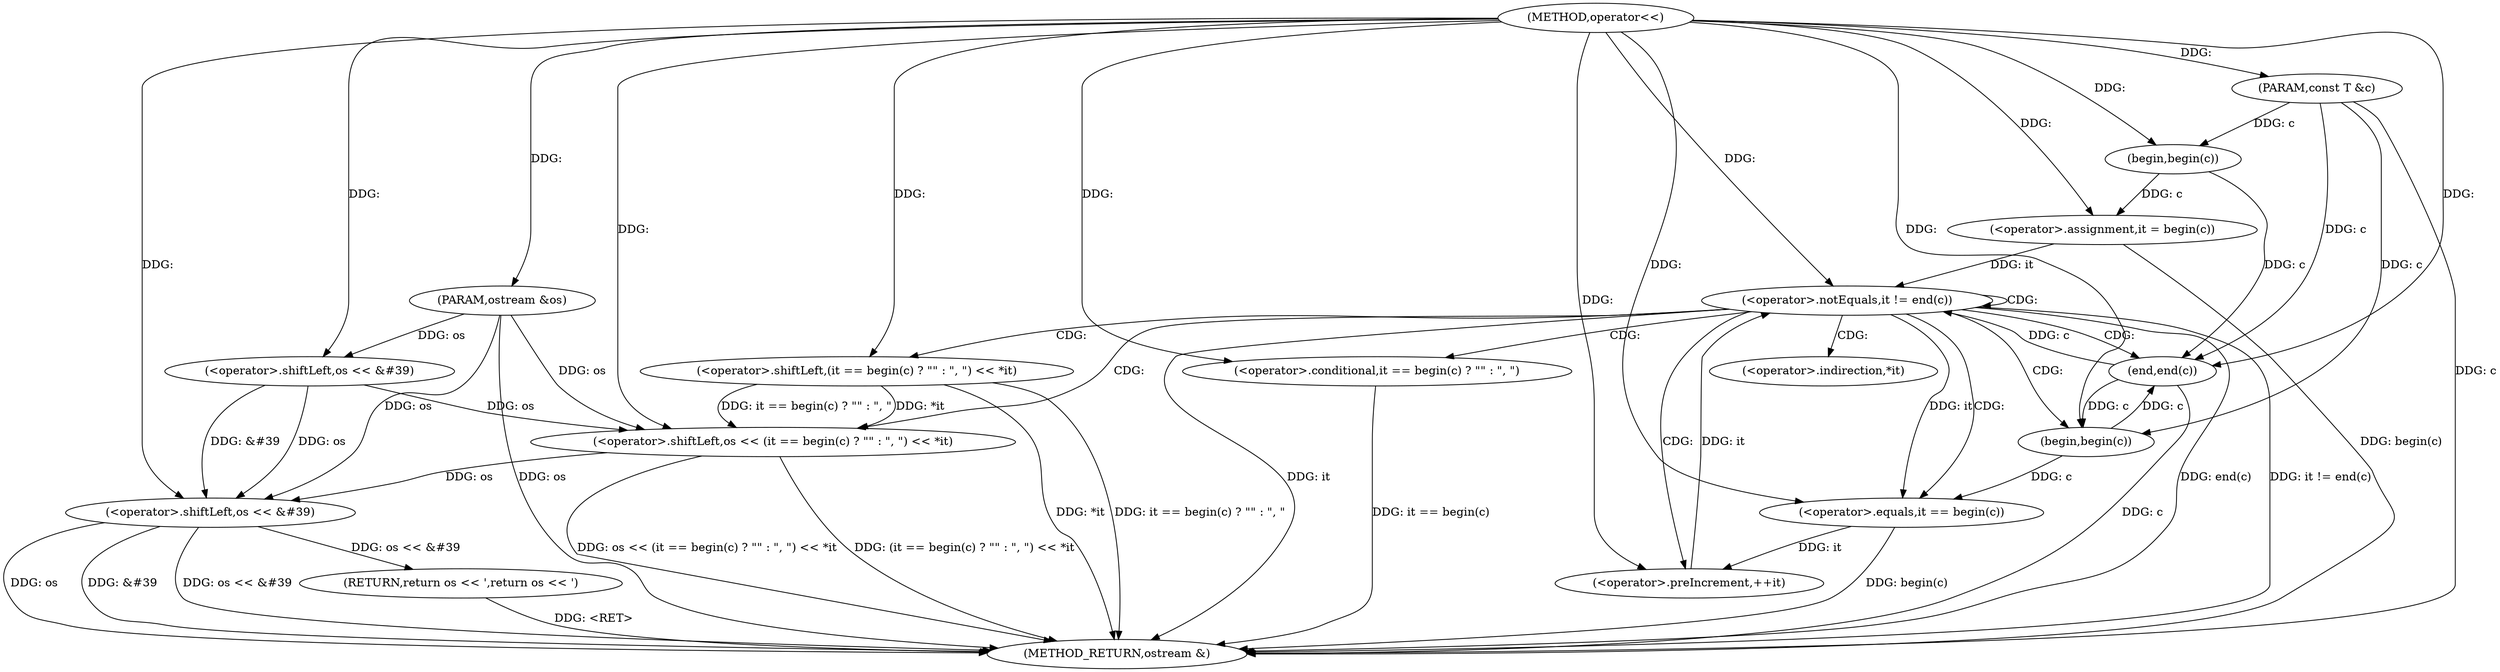 digraph "operator<<" {  
"1000141" [label = "(METHOD,operator<<)" ]
"1000182" [label = "(METHOD_RETURN,ostream &)" ]
"1000142" [label = "(PARAM,ostream &os)" ]
"1000143" [label = "(PARAM,const T &c)" ]
"1000145" [label = "(<operator>.shiftLeft,os << &#39)" ]
"1000175" [label = "(RETURN,return os << &#39;,return os << &#39;)" ]
"1000153" [label = "(<operator>.assignment,it = begin(c))" ]
"1000157" [label = "(<operator>.notEquals,it != end(c))" ]
"1000161" [label = "(<operator>.preIncrement,++it)" ]
"1000163" [label = "(<operator>.shiftLeft,os << (it == begin(c) ? \"\" : \", \") << *it)" ]
"1000176" [label = "(<operator>.shiftLeft,os << &#39)" ]
"1000155" [label = "(begin,begin(c))" ]
"1000159" [label = "(end,end(c))" ]
"1000165" [label = "(<operator>.shiftLeft,(it == begin(c) ? \"\" : \", \") << *it)" ]
"1000166" [label = "(<operator>.conditional,it == begin(c) ? \"\" : \", \")" ]
"1000167" [label = "(<operator>.equals,it == begin(c))" ]
"1000169" [label = "(begin,begin(c))" ]
"1000173" [label = "(<operator>.indirection,*it)" ]
  "1000175" -> "1000182"  [ label = "DDG: <RET>"] 
  "1000142" -> "1000182"  [ label = "DDG: os"] 
  "1000143" -> "1000182"  [ label = "DDG: c"] 
  "1000153" -> "1000182"  [ label = "DDG: begin(c)"] 
  "1000157" -> "1000182"  [ label = "DDG: it"] 
  "1000159" -> "1000182"  [ label = "DDG: c"] 
  "1000157" -> "1000182"  [ label = "DDG: end(c)"] 
  "1000157" -> "1000182"  [ label = "DDG: it != end(c)"] 
  "1000176" -> "1000182"  [ label = "DDG: os"] 
  "1000176" -> "1000182"  [ label = "DDG: &#39"] 
  "1000176" -> "1000182"  [ label = "DDG: os << &#39"] 
  "1000167" -> "1000182"  [ label = "DDG: begin(c)"] 
  "1000166" -> "1000182"  [ label = "DDG: it == begin(c)"] 
  "1000165" -> "1000182"  [ label = "DDG: it == begin(c) ? \"\" : \", \""] 
  "1000165" -> "1000182"  [ label = "DDG: *it"] 
  "1000163" -> "1000182"  [ label = "DDG: (it == begin(c) ? \"\" : \", \") << *it"] 
  "1000163" -> "1000182"  [ label = "DDG: os << (it == begin(c) ? \"\" : \", \") << *it"] 
  "1000141" -> "1000142"  [ label = "DDG: "] 
  "1000141" -> "1000143"  [ label = "DDG: "] 
  "1000176" -> "1000175"  [ label = "DDG: os << &#39"] 
  "1000142" -> "1000145"  [ label = "DDG: os"] 
  "1000141" -> "1000145"  [ label = "DDG: "] 
  "1000155" -> "1000153"  [ label = "DDG: c"] 
  "1000141" -> "1000153"  [ label = "DDG: "] 
  "1000153" -> "1000157"  [ label = "DDG: it"] 
  "1000161" -> "1000157"  [ label = "DDG: it"] 
  "1000141" -> "1000157"  [ label = "DDG: "] 
  "1000159" -> "1000157"  [ label = "DDG: c"] 
  "1000167" -> "1000161"  [ label = "DDG: it"] 
  "1000141" -> "1000161"  [ label = "DDG: "] 
  "1000145" -> "1000163"  [ label = "DDG: os"] 
  "1000142" -> "1000163"  [ label = "DDG: os"] 
  "1000141" -> "1000163"  [ label = "DDG: "] 
  "1000165" -> "1000163"  [ label = "DDG: it == begin(c) ? \"\" : \", \""] 
  "1000165" -> "1000163"  [ label = "DDG: *it"] 
  "1000145" -> "1000176"  [ label = "DDG: os"] 
  "1000163" -> "1000176"  [ label = "DDG: os"] 
  "1000142" -> "1000176"  [ label = "DDG: os"] 
  "1000141" -> "1000176"  [ label = "DDG: "] 
  "1000145" -> "1000176"  [ label = "DDG: &#39"] 
  "1000143" -> "1000155"  [ label = "DDG: c"] 
  "1000141" -> "1000155"  [ label = "DDG: "] 
  "1000155" -> "1000159"  [ label = "DDG: c"] 
  "1000169" -> "1000159"  [ label = "DDG: c"] 
  "1000143" -> "1000159"  [ label = "DDG: c"] 
  "1000141" -> "1000159"  [ label = "DDG: "] 
  "1000141" -> "1000165"  [ label = "DDG: "] 
  "1000141" -> "1000166"  [ label = "DDG: "] 
  "1000157" -> "1000167"  [ label = "DDG: it"] 
  "1000141" -> "1000167"  [ label = "DDG: "] 
  "1000169" -> "1000167"  [ label = "DDG: c"] 
  "1000159" -> "1000169"  [ label = "DDG: c"] 
  "1000143" -> "1000169"  [ label = "DDG: c"] 
  "1000141" -> "1000169"  [ label = "DDG: "] 
  "1000157" -> "1000163"  [ label = "CDG: "] 
  "1000157" -> "1000161"  [ label = "CDG: "] 
  "1000157" -> "1000166"  [ label = "CDG: "] 
  "1000157" -> "1000159"  [ label = "CDG: "] 
  "1000157" -> "1000167"  [ label = "CDG: "] 
  "1000157" -> "1000165"  [ label = "CDG: "] 
  "1000157" -> "1000157"  [ label = "CDG: "] 
  "1000157" -> "1000173"  [ label = "CDG: "] 
  "1000157" -> "1000169"  [ label = "CDG: "] 
}
